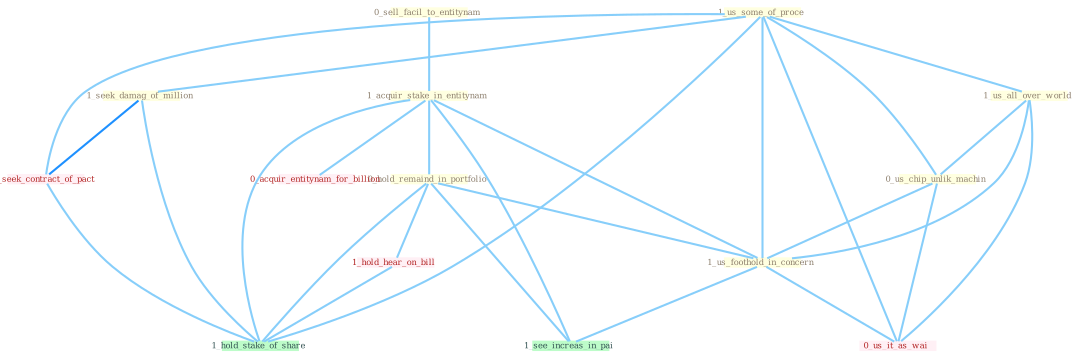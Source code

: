 Graph G{ 
    node
    [shape=polygon,style=filled,width=.5,height=.06,color="#BDFCC9",fixedsize=true,fontsize=4,
    fontcolor="#2f4f4f"];
    {node
    [color="#ffffe0", fontcolor="#8b7d6b"] "1_us_some_of_proce " "0_sell_facil_to_entitynam " "1_acquir_stake_in_entitynam " "1_seek_damag_of_million " "1_us_all_over_world " "0_hold_remaind_in_portfolio " "0_us_chip_unlik_machin " "1_us_foothold_in_concern "}
{node [color="#fff0f5", fontcolor="#b22222"] "0_seek_contract_of_pact " "0_us_it_as_wai " "0_acquir_entitynam_for_billion " "1_hold_hear_on_bill "}
edge [color="#B0E2FF"];

	"1_us_some_of_proce " -- "1_seek_damag_of_million " [w="1", color="#87cefa" ];
	"1_us_some_of_proce " -- "1_us_all_over_world " [w="1", color="#87cefa" ];
	"1_us_some_of_proce " -- "0_us_chip_unlik_machin " [w="1", color="#87cefa" ];
	"1_us_some_of_proce " -- "1_us_foothold_in_concern " [w="1", color="#87cefa" ];
	"1_us_some_of_proce " -- "0_seek_contract_of_pact " [w="1", color="#87cefa" ];
	"1_us_some_of_proce " -- "0_us_it_as_wai " [w="1", color="#87cefa" ];
	"1_us_some_of_proce " -- "1_hold_stake_of_share " [w="1", color="#87cefa" ];
	"0_sell_facil_to_entitynam " -- "1_acquir_stake_in_entitynam " [w="1", color="#87cefa" ];
	"1_acquir_stake_in_entitynam " -- "0_hold_remaind_in_portfolio " [w="1", color="#87cefa" ];
	"1_acquir_stake_in_entitynam " -- "1_us_foothold_in_concern " [w="1", color="#87cefa" ];
	"1_acquir_stake_in_entitynam " -- "0_acquir_entitynam_for_billion " [w="1", color="#87cefa" ];
	"1_acquir_stake_in_entitynam " -- "1_see_increas_in_pai " [w="1", color="#87cefa" ];
	"1_acquir_stake_in_entitynam " -- "1_hold_stake_of_share " [w="1", color="#87cefa" ];
	"1_seek_damag_of_million " -- "0_seek_contract_of_pact " [w="2", color="#1e90ff" , len=0.8];
	"1_seek_damag_of_million " -- "1_hold_stake_of_share " [w="1", color="#87cefa" ];
	"1_us_all_over_world " -- "0_us_chip_unlik_machin " [w="1", color="#87cefa" ];
	"1_us_all_over_world " -- "1_us_foothold_in_concern " [w="1", color="#87cefa" ];
	"1_us_all_over_world " -- "0_us_it_as_wai " [w="1", color="#87cefa" ];
	"0_hold_remaind_in_portfolio " -- "1_us_foothold_in_concern " [w="1", color="#87cefa" ];
	"0_hold_remaind_in_portfolio " -- "1_see_increas_in_pai " [w="1", color="#87cefa" ];
	"0_hold_remaind_in_portfolio " -- "1_hold_hear_on_bill " [w="1", color="#87cefa" ];
	"0_hold_remaind_in_portfolio " -- "1_hold_stake_of_share " [w="1", color="#87cefa" ];
	"0_us_chip_unlik_machin " -- "1_us_foothold_in_concern " [w="1", color="#87cefa" ];
	"0_us_chip_unlik_machin " -- "0_us_it_as_wai " [w="1", color="#87cefa" ];
	"1_us_foothold_in_concern " -- "0_us_it_as_wai " [w="1", color="#87cefa" ];
	"1_us_foothold_in_concern " -- "1_see_increas_in_pai " [w="1", color="#87cefa" ];
	"0_seek_contract_of_pact " -- "1_hold_stake_of_share " [w="1", color="#87cefa" ];
	"1_hold_hear_on_bill " -- "1_hold_stake_of_share " [w="1", color="#87cefa" ];
}